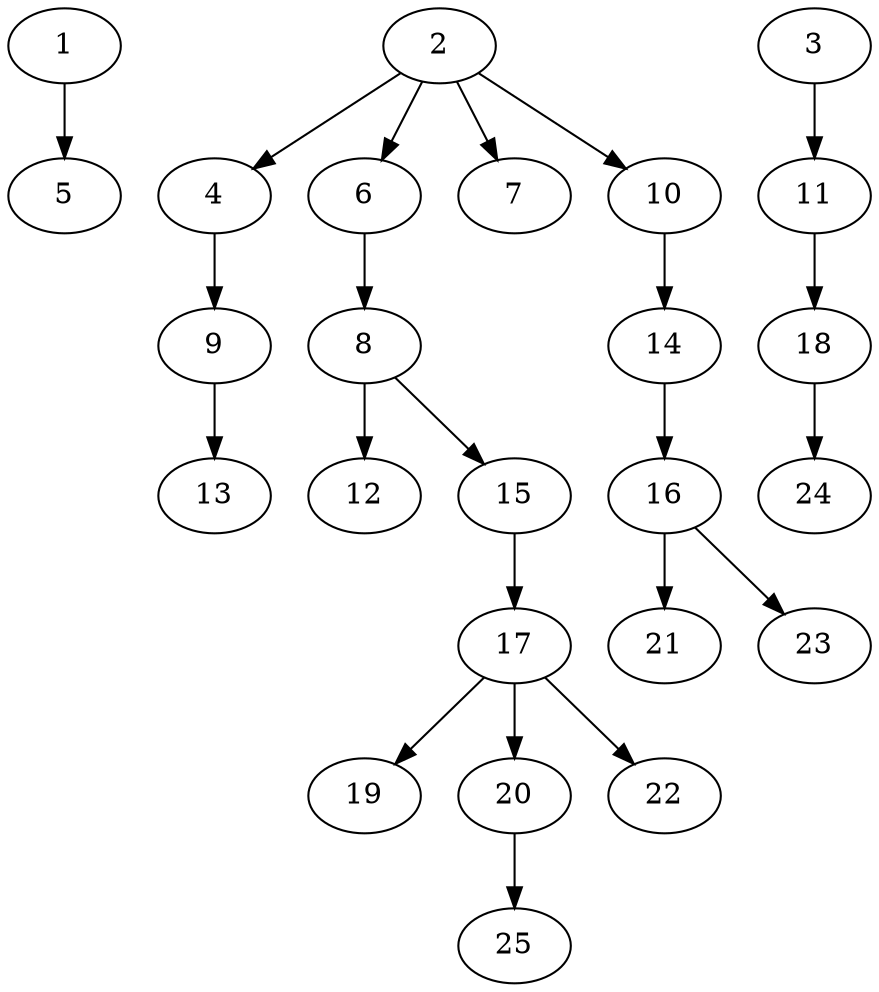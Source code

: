 // DAG automatically generated by daggen at Fri Aug  4 16:35:14 2017
// ./daggen --dot -n 25 --fat 0.5 --regular 0.8 --density 0.2 --jump 2 
digraph G {
  1 [size="1073742", alpha="0.11"]
  1 -> 5 [size ="839"]
  2 [size="10259", alpha="0.00"]
  2 -> 4 [size ="210"]
  2 -> 6 [size ="210"]
  2 -> 7 [size ="210"]
  2 -> 10 [size ="210"]
  3 [size="134218", alpha="0.05"]
  3 -> 11 [size ="210"]
  4 [size="28991", alpha="0.07"]
  4 -> 9 [size ="75"]
  5 [size="3516", alpha="0.12"]
  6 [size="231928", alpha="0.16"]
  6 -> 8 [size ="302"]
  7 [size="172800", alpha="0.01"]
  8 [size="435986", alpha="0.12"]
  8 -> 12 [size ="839"]
  8 -> 15 [size ="839"]
  9 [size="30446", alpha="0.13"]
  9 -> 13 [size ="537"]
  10 [size="176174", alpha="0.01"]
  10 -> 14 [size ="134"]
  11 [size="134218", alpha="0.06"]
  11 -> 18 [size ="210"]
  12 [size="12531", alpha="0.10"]
  13 [size="333569", alpha="0.19"]
  14 [size="3490", alpha="0.18"]
  14 -> 16 [size ="75"]
  15 [size="25059", alpha="0.09"]
  15 -> 17 [size ="411"]
  16 [size="7604", alpha="0.12"]
  16 -> 21 [size ="537"]
  16 -> 23 [size ="537"]
  17 [size="1666", alpha="0.20"]
  17 -> 19 [size ="134"]
  17 -> 20 [size ="134"]
  17 -> 22 [size ="134"]
  18 [size="15153", alpha="0.15"]
  18 -> 24 [size ="537"]
  19 [size="326439", alpha="0.09"]
  20 [size="413779", alpha="0.14"]
  20 -> 25 [size ="302"]
  21 [size="252249", alpha="0.06"]
  22 [size="757810", alpha="0.16"]
  23 [size="525", alpha="0.01"]
  24 [size="47841", alpha="0.03"]
  25 [size="134218", alpha="0.13"]
}
